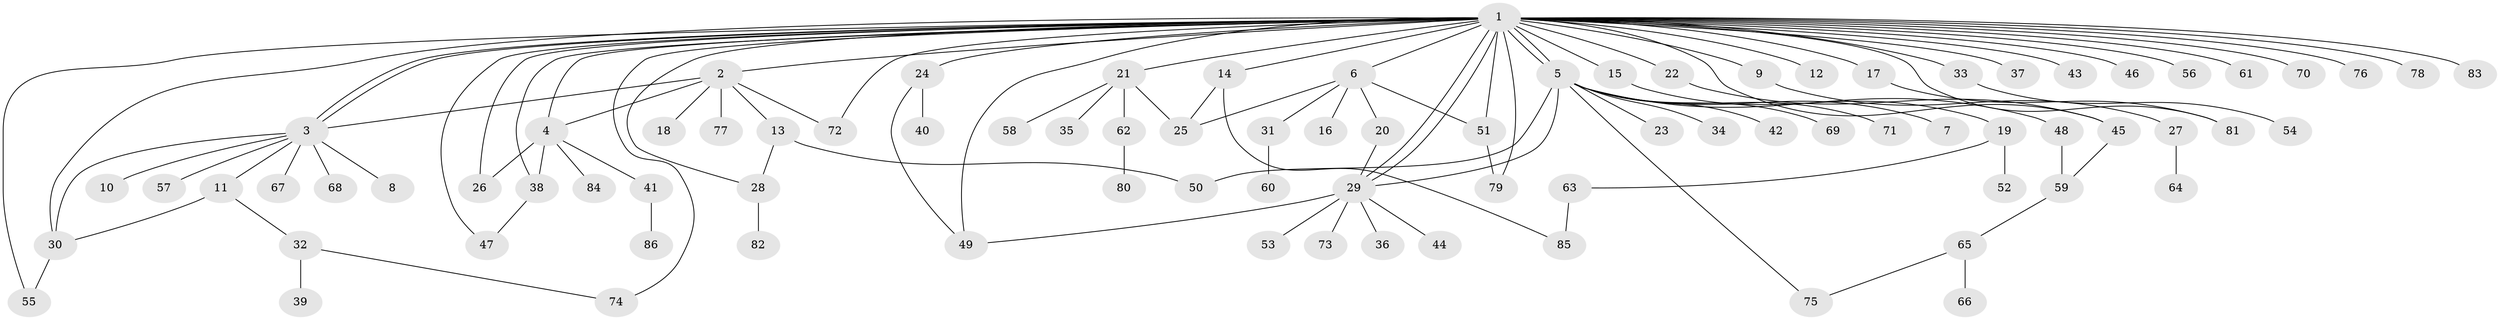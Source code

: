 // Generated by graph-tools (version 1.1) at 2025/35/03/09/25 02:35:21]
// undirected, 86 vertices, 113 edges
graph export_dot {
graph [start="1"]
  node [color=gray90,style=filled];
  1;
  2;
  3;
  4;
  5;
  6;
  7;
  8;
  9;
  10;
  11;
  12;
  13;
  14;
  15;
  16;
  17;
  18;
  19;
  20;
  21;
  22;
  23;
  24;
  25;
  26;
  27;
  28;
  29;
  30;
  31;
  32;
  33;
  34;
  35;
  36;
  37;
  38;
  39;
  40;
  41;
  42;
  43;
  44;
  45;
  46;
  47;
  48;
  49;
  50;
  51;
  52;
  53;
  54;
  55;
  56;
  57;
  58;
  59;
  60;
  61;
  62;
  63;
  64;
  65;
  66;
  67;
  68;
  69;
  70;
  71;
  72;
  73;
  74;
  75;
  76;
  77;
  78;
  79;
  80;
  81;
  82;
  83;
  84;
  85;
  86;
  1 -- 2;
  1 -- 3;
  1 -- 3;
  1 -- 4;
  1 -- 5;
  1 -- 5;
  1 -- 6;
  1 -- 9;
  1 -- 12;
  1 -- 14;
  1 -- 15;
  1 -- 17;
  1 -- 21;
  1 -- 22;
  1 -- 24;
  1 -- 26;
  1 -- 28;
  1 -- 29;
  1 -- 29;
  1 -- 30;
  1 -- 33;
  1 -- 37;
  1 -- 38;
  1 -- 43;
  1 -- 45;
  1 -- 46;
  1 -- 47;
  1 -- 49;
  1 -- 51;
  1 -- 55;
  1 -- 56;
  1 -- 61;
  1 -- 70;
  1 -- 72;
  1 -- 74;
  1 -- 76;
  1 -- 78;
  1 -- 79;
  1 -- 81;
  1 -- 83;
  2 -- 3;
  2 -- 4;
  2 -- 13;
  2 -- 18;
  2 -- 72;
  2 -- 77;
  3 -- 8;
  3 -- 10;
  3 -- 11;
  3 -- 30;
  3 -- 57;
  3 -- 67;
  3 -- 68;
  4 -- 26;
  4 -- 38;
  4 -- 41;
  4 -- 84;
  5 -- 7;
  5 -- 23;
  5 -- 29;
  5 -- 34;
  5 -- 42;
  5 -- 48;
  5 -- 50;
  5 -- 69;
  5 -- 71;
  5 -- 75;
  6 -- 16;
  6 -- 20;
  6 -- 25;
  6 -- 31;
  6 -- 51;
  9 -- 27;
  11 -- 30;
  11 -- 32;
  13 -- 28;
  13 -- 50;
  14 -- 25;
  14 -- 85;
  15 -- 19;
  17 -- 81;
  19 -- 52;
  19 -- 63;
  20 -- 29;
  21 -- 25;
  21 -- 35;
  21 -- 58;
  21 -- 62;
  22 -- 45;
  24 -- 40;
  24 -- 49;
  27 -- 64;
  28 -- 82;
  29 -- 36;
  29 -- 44;
  29 -- 49;
  29 -- 53;
  29 -- 73;
  30 -- 55;
  31 -- 60;
  32 -- 39;
  32 -- 74;
  33 -- 54;
  38 -- 47;
  41 -- 86;
  45 -- 59;
  48 -- 59;
  51 -- 79;
  59 -- 65;
  62 -- 80;
  63 -- 85;
  65 -- 66;
  65 -- 75;
}
